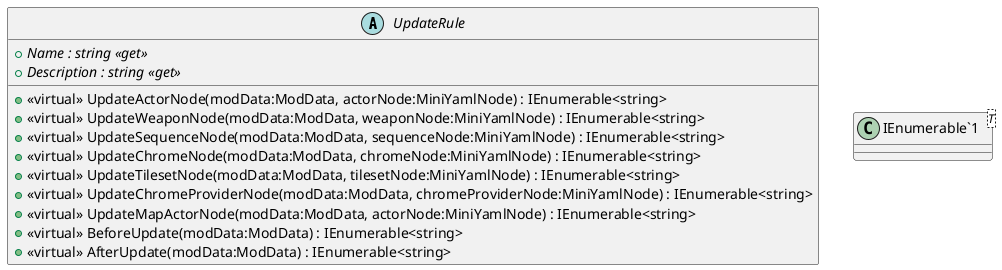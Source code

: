 @startuml
abstract class UpdateRule {
    + {abstract} Name : string <<get>>
    + {abstract} Description : string <<get>>
    + <<virtual>> UpdateActorNode(modData:ModData, actorNode:MiniYamlNode) : IEnumerable<string>
    + <<virtual>> UpdateWeaponNode(modData:ModData, weaponNode:MiniYamlNode) : IEnumerable<string>
    + <<virtual>> UpdateSequenceNode(modData:ModData, sequenceNode:MiniYamlNode) : IEnumerable<string>
    + <<virtual>> UpdateChromeNode(modData:ModData, chromeNode:MiniYamlNode) : IEnumerable<string>
    + <<virtual>> UpdateTilesetNode(modData:ModData, tilesetNode:MiniYamlNode) : IEnumerable<string>
    + <<virtual>> UpdateChromeProviderNode(modData:ModData, chromeProviderNode:MiniYamlNode) : IEnumerable<string>
    + <<virtual>> UpdateMapActorNode(modData:ModData, actorNode:MiniYamlNode) : IEnumerable<string>
    + <<virtual>> BeforeUpdate(modData:ModData) : IEnumerable<string>
    + <<virtual>> AfterUpdate(modData:ModData) : IEnumerable<string>
}
class "IEnumerable`1"<T> {
}
@enduml
